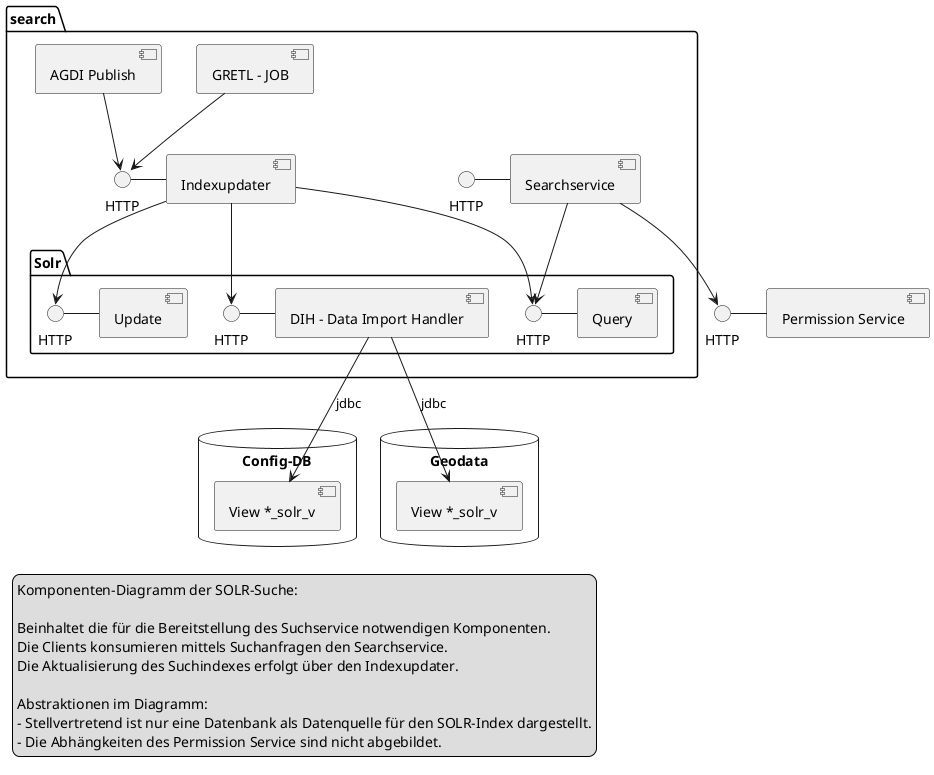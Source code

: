 @startuml
[Permission Service] as ps
() HTTP as psi
psi - ps
 
database "Config-DB" {
  [View *_solr_v] as config_v
}

database "Geodata" {
  [View *_solr_v] as data_v
}


package "search" {

  package "Solr" {
    [DIH - Data Import Handler] as dih
    () HTTP as dihi    
    dih --> config_v : jdbc
    dih --> data_v : jdbc

    () HTTP as uhi
    () HTTP as qi

    uhi - [Update]
    dihi - [dih]
    qi - [Query]
  }

  [Searchservice] as ss
  () HTTP as ssi
  ssi - ss
  ss --> qi
  ss --> psi

  [GRETL - JOB] as gretl

  [Indexupdater] as iu
  () HTTP as iui
  iui - iu
  iu --> uhi
  iu --> dihi
  iu --> qi

  
  [AGDI Publish] --> iui
  gretl --> iui
}











legend bottom left
  Komponenten-Diagramm der SOLR-Suche:

  Beinhaltet die für die Bereitstellung des Suchservice notwendigen Komponenten.
  Die Clients konsumieren mittels Suchanfragen den Searchservice.
  Die Aktualisierung des Suchindexes erfolgt über den Indexupdater.
  
  Abstraktionen im Diagramm:
  - Stellvertretend ist nur eine Datenbank als Datenquelle für den SOLR-Index dargestellt.
  - Die Abhängkeiten des Permission Service sind nicht abgebildet.
endlegend
@enduml
